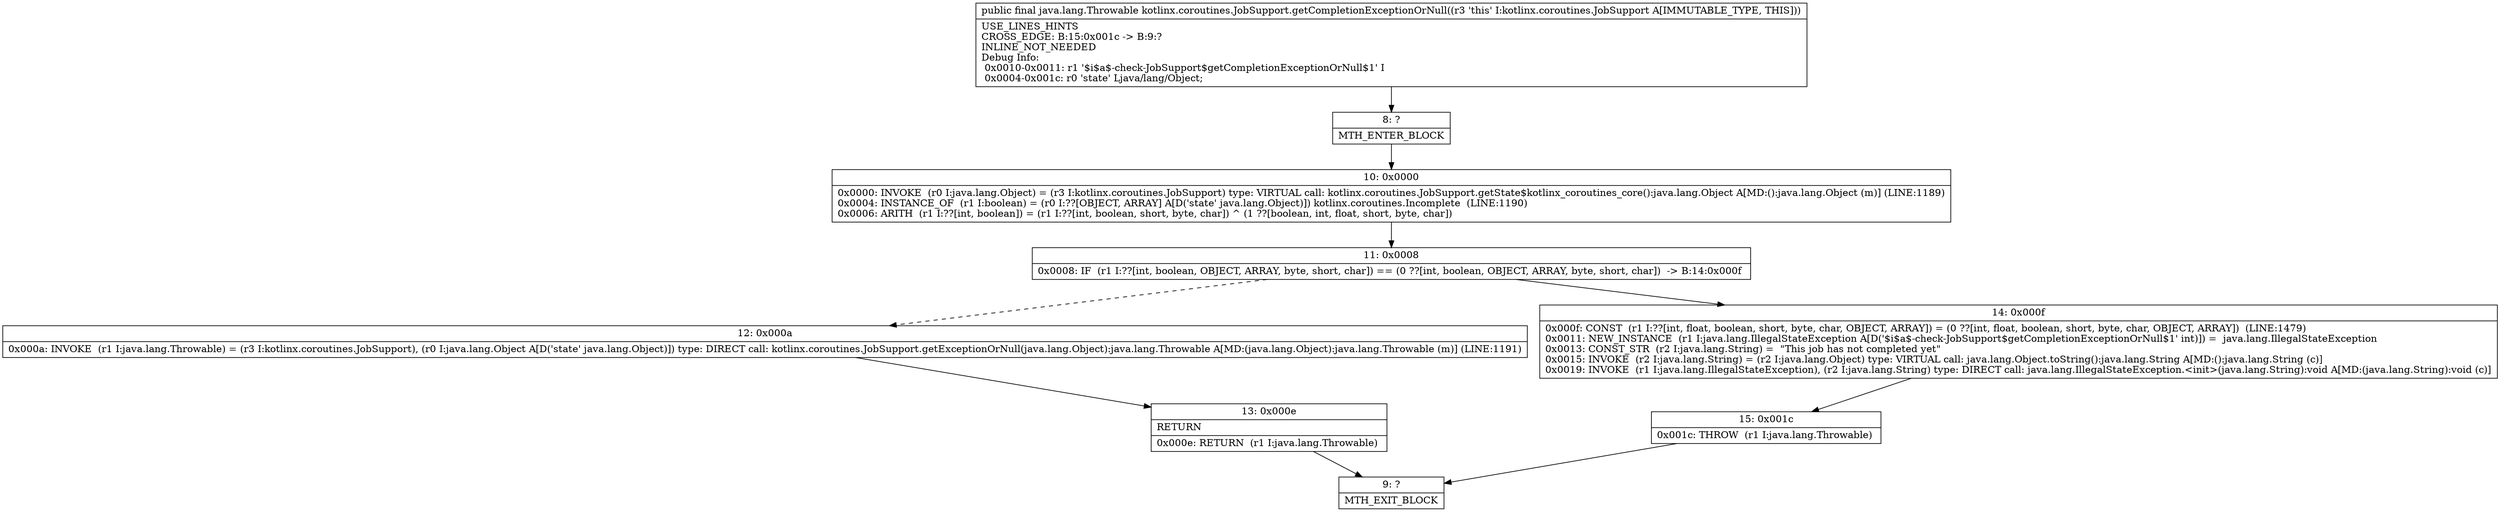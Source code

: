 digraph "CFG forkotlinx.coroutines.JobSupport.getCompletionExceptionOrNull()Ljava\/lang\/Throwable;" {
Node_8 [shape=record,label="{8\:\ ?|MTH_ENTER_BLOCK\l}"];
Node_10 [shape=record,label="{10\:\ 0x0000|0x0000: INVOKE  (r0 I:java.lang.Object) = (r3 I:kotlinx.coroutines.JobSupport) type: VIRTUAL call: kotlinx.coroutines.JobSupport.getState$kotlinx_coroutines_core():java.lang.Object A[MD:():java.lang.Object (m)] (LINE:1189)\l0x0004: INSTANCE_OF  (r1 I:boolean) = (r0 I:??[OBJECT, ARRAY] A[D('state' java.lang.Object)]) kotlinx.coroutines.Incomplete  (LINE:1190)\l0x0006: ARITH  (r1 I:??[int, boolean]) = (r1 I:??[int, boolean, short, byte, char]) ^ (1 ??[boolean, int, float, short, byte, char]) \l}"];
Node_11 [shape=record,label="{11\:\ 0x0008|0x0008: IF  (r1 I:??[int, boolean, OBJECT, ARRAY, byte, short, char]) == (0 ??[int, boolean, OBJECT, ARRAY, byte, short, char])  \-\> B:14:0x000f \l}"];
Node_12 [shape=record,label="{12\:\ 0x000a|0x000a: INVOKE  (r1 I:java.lang.Throwable) = (r3 I:kotlinx.coroutines.JobSupport), (r0 I:java.lang.Object A[D('state' java.lang.Object)]) type: DIRECT call: kotlinx.coroutines.JobSupport.getExceptionOrNull(java.lang.Object):java.lang.Throwable A[MD:(java.lang.Object):java.lang.Throwable (m)] (LINE:1191)\l}"];
Node_13 [shape=record,label="{13\:\ 0x000e|RETURN\l|0x000e: RETURN  (r1 I:java.lang.Throwable) \l}"];
Node_9 [shape=record,label="{9\:\ ?|MTH_EXIT_BLOCK\l}"];
Node_14 [shape=record,label="{14\:\ 0x000f|0x000f: CONST  (r1 I:??[int, float, boolean, short, byte, char, OBJECT, ARRAY]) = (0 ??[int, float, boolean, short, byte, char, OBJECT, ARRAY])  (LINE:1479)\l0x0011: NEW_INSTANCE  (r1 I:java.lang.IllegalStateException A[D('$i$a$\-check\-JobSupport$getCompletionExceptionOrNull$1' int)]) =  java.lang.IllegalStateException \l0x0013: CONST_STR  (r2 I:java.lang.String) =  \"This job has not completed yet\" \l0x0015: INVOKE  (r2 I:java.lang.String) = (r2 I:java.lang.Object) type: VIRTUAL call: java.lang.Object.toString():java.lang.String A[MD:():java.lang.String (c)]\l0x0019: INVOKE  (r1 I:java.lang.IllegalStateException), (r2 I:java.lang.String) type: DIRECT call: java.lang.IllegalStateException.\<init\>(java.lang.String):void A[MD:(java.lang.String):void (c)]\l}"];
Node_15 [shape=record,label="{15\:\ 0x001c|0x001c: THROW  (r1 I:java.lang.Throwable) \l}"];
MethodNode[shape=record,label="{public final java.lang.Throwable kotlinx.coroutines.JobSupport.getCompletionExceptionOrNull((r3 'this' I:kotlinx.coroutines.JobSupport A[IMMUTABLE_TYPE, THIS]))  | USE_LINES_HINTS\lCROSS_EDGE: B:15:0x001c \-\> B:9:?\lINLINE_NOT_NEEDED\lDebug Info:\l  0x0010\-0x0011: r1 '$i$a$\-check\-JobSupport$getCompletionExceptionOrNull$1' I\l  0x0004\-0x001c: r0 'state' Ljava\/lang\/Object;\l}"];
MethodNode -> Node_8;Node_8 -> Node_10;
Node_10 -> Node_11;
Node_11 -> Node_12[style=dashed];
Node_11 -> Node_14;
Node_12 -> Node_13;
Node_13 -> Node_9;
Node_14 -> Node_15;
Node_15 -> Node_9;
}

